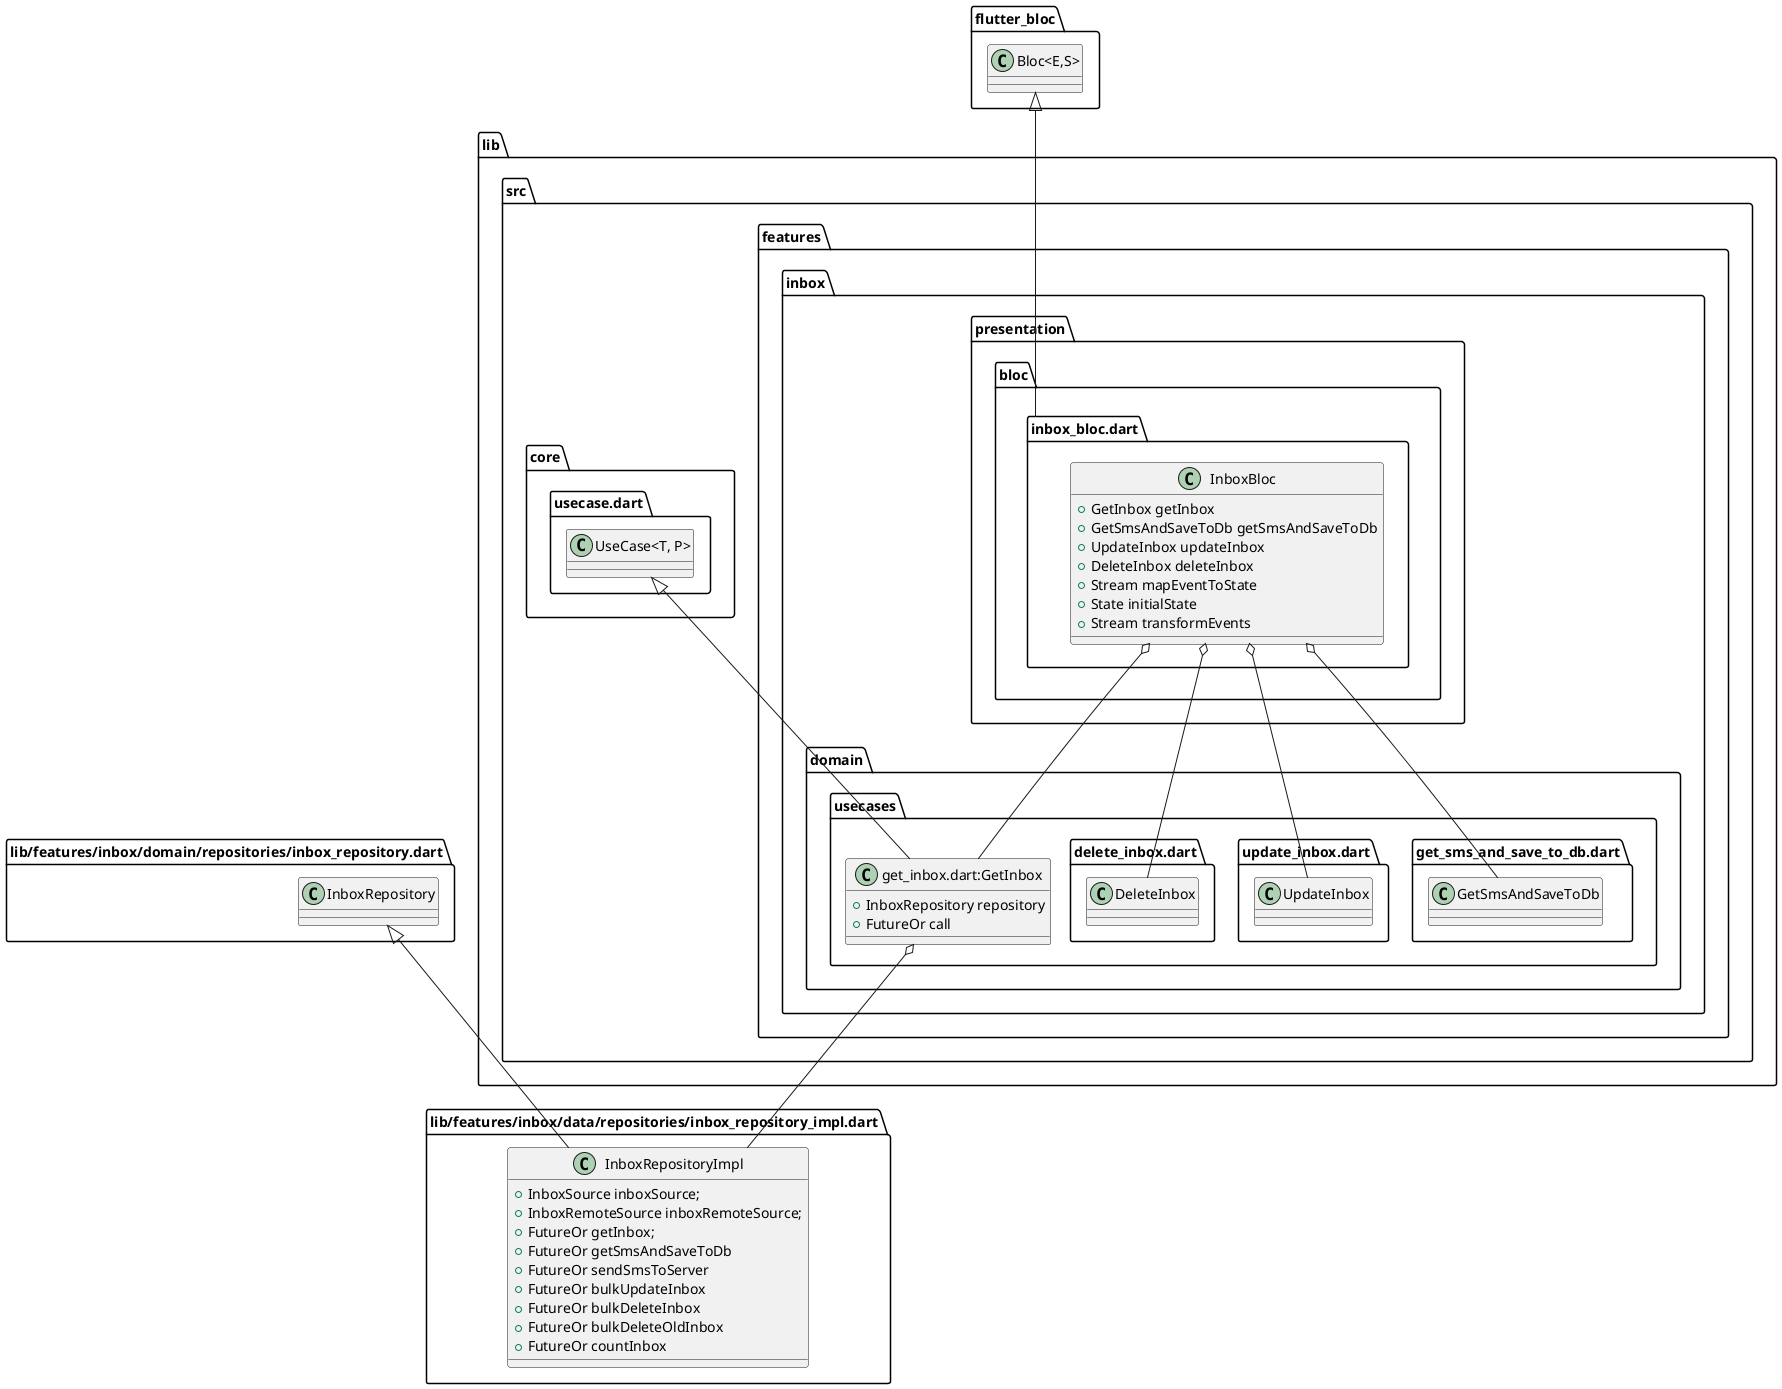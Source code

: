 @startuml
set namespaceSeparator ::

class "lib::src::features::inbox::presentation::bloc::inbox_bloc.dart::InboxBloc" {
 +GetInbox getInbox
 +GetSmsAndSaveToDb getSmsAndSaveToDb
 +UpdateInbox updateInbox
 +DeleteInbox deleteInbox
 +Stream mapEventToState
 +State initialState
 +Stream transformEvents
}

'class "lib/features/inbox/domain/repositories/inbox_repository.dart::InboxRepository" {
'}

class "lib/features/inbox/data/repositories/inbox_repository_impl.dart::InboxRepositoryImpl" {
 +InboxSource inboxSource;
 +InboxRemoteSource inboxRemoteSource;
 +FutureOr getInbox;
 +FutureOr getSmsAndSaveToDb
 +FutureOr sendSmsToServer
 +FutureOr bulkUpdateInbox
 +FutureOr bulkDeleteInbox
 +FutureOr bulkDeleteOldInbox
 +FutureOr countInbox
}

"lib/features/inbox/domain/repositories/inbox_repository.dart::InboxRepository" <|-- "lib/features/inbox/data/repositories/inbox_repository_impl.dart::InboxRepositoryImpl"

class "lib::src::features::inbox::domain::usecases::get_inbox.dart:GetInbox" {
    +InboxRepository repository
    +FutureOr call
}

"lib::src::features::inbox::domain::usecases::get_inbox.dart:GetInbox" o-- "lib/features/inbox/data/repositories/inbox_repository_impl.dart::InboxRepositoryImpl"

"lib::src::features::inbox::presentation::bloc::inbox_bloc.dart::InboxBloc" o-- "lib::src::features::inbox::domain::usecases::get_inbox.dart:GetInbox"
"lib::src::features::inbox::presentation::bloc::inbox_bloc.dart::InboxBloc" o-- "lib::src::features::inbox::domain::usecases::get_sms_and_save_to_db.dart::GetSmsAndSaveToDb"
"lib::src::features::inbox::presentation::bloc::inbox_bloc.dart::InboxBloc" o-- "lib::src::features::inbox::domain::usecases::update_inbox.dart::UpdateInbox"
"lib::src::features::inbox::presentation::bloc::inbox_bloc.dart::InboxBloc" o-- "lib::src::features::inbox::domain::usecases::delete_inbox.dart::DeleteInbox"

"lib::src::core::usecase.dart::UseCase<T, P>" <|-- "lib::src::features::inbox::domain::usecases::get_inbox.dart:GetInbox"
"flutter_bloc::Bloc<E,S>" <|-- "lib::src::features::inbox::presentation::bloc::inbox_bloc.dart"
@enduml